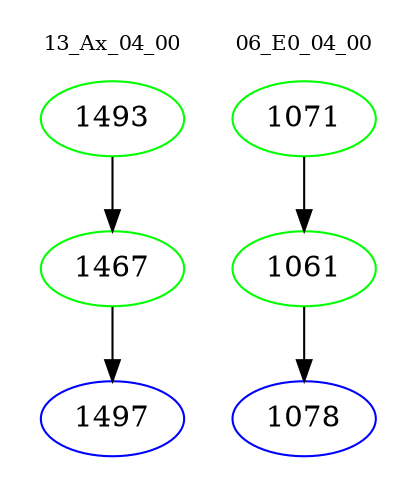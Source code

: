 digraph{
subgraph cluster_0 {
color = white
label = "13_Ax_04_00";
fontsize=10;
T0_1493 [label="1493", color="green"]
T0_1493 -> T0_1467 [color="black"]
T0_1467 [label="1467", color="green"]
T0_1467 -> T0_1497 [color="black"]
T0_1497 [label="1497", color="blue"]
}
subgraph cluster_1 {
color = white
label = "06_E0_04_00";
fontsize=10;
T1_1071 [label="1071", color="green"]
T1_1071 -> T1_1061 [color="black"]
T1_1061 [label="1061", color="green"]
T1_1061 -> T1_1078 [color="black"]
T1_1078 [label="1078", color="blue"]
}
}
